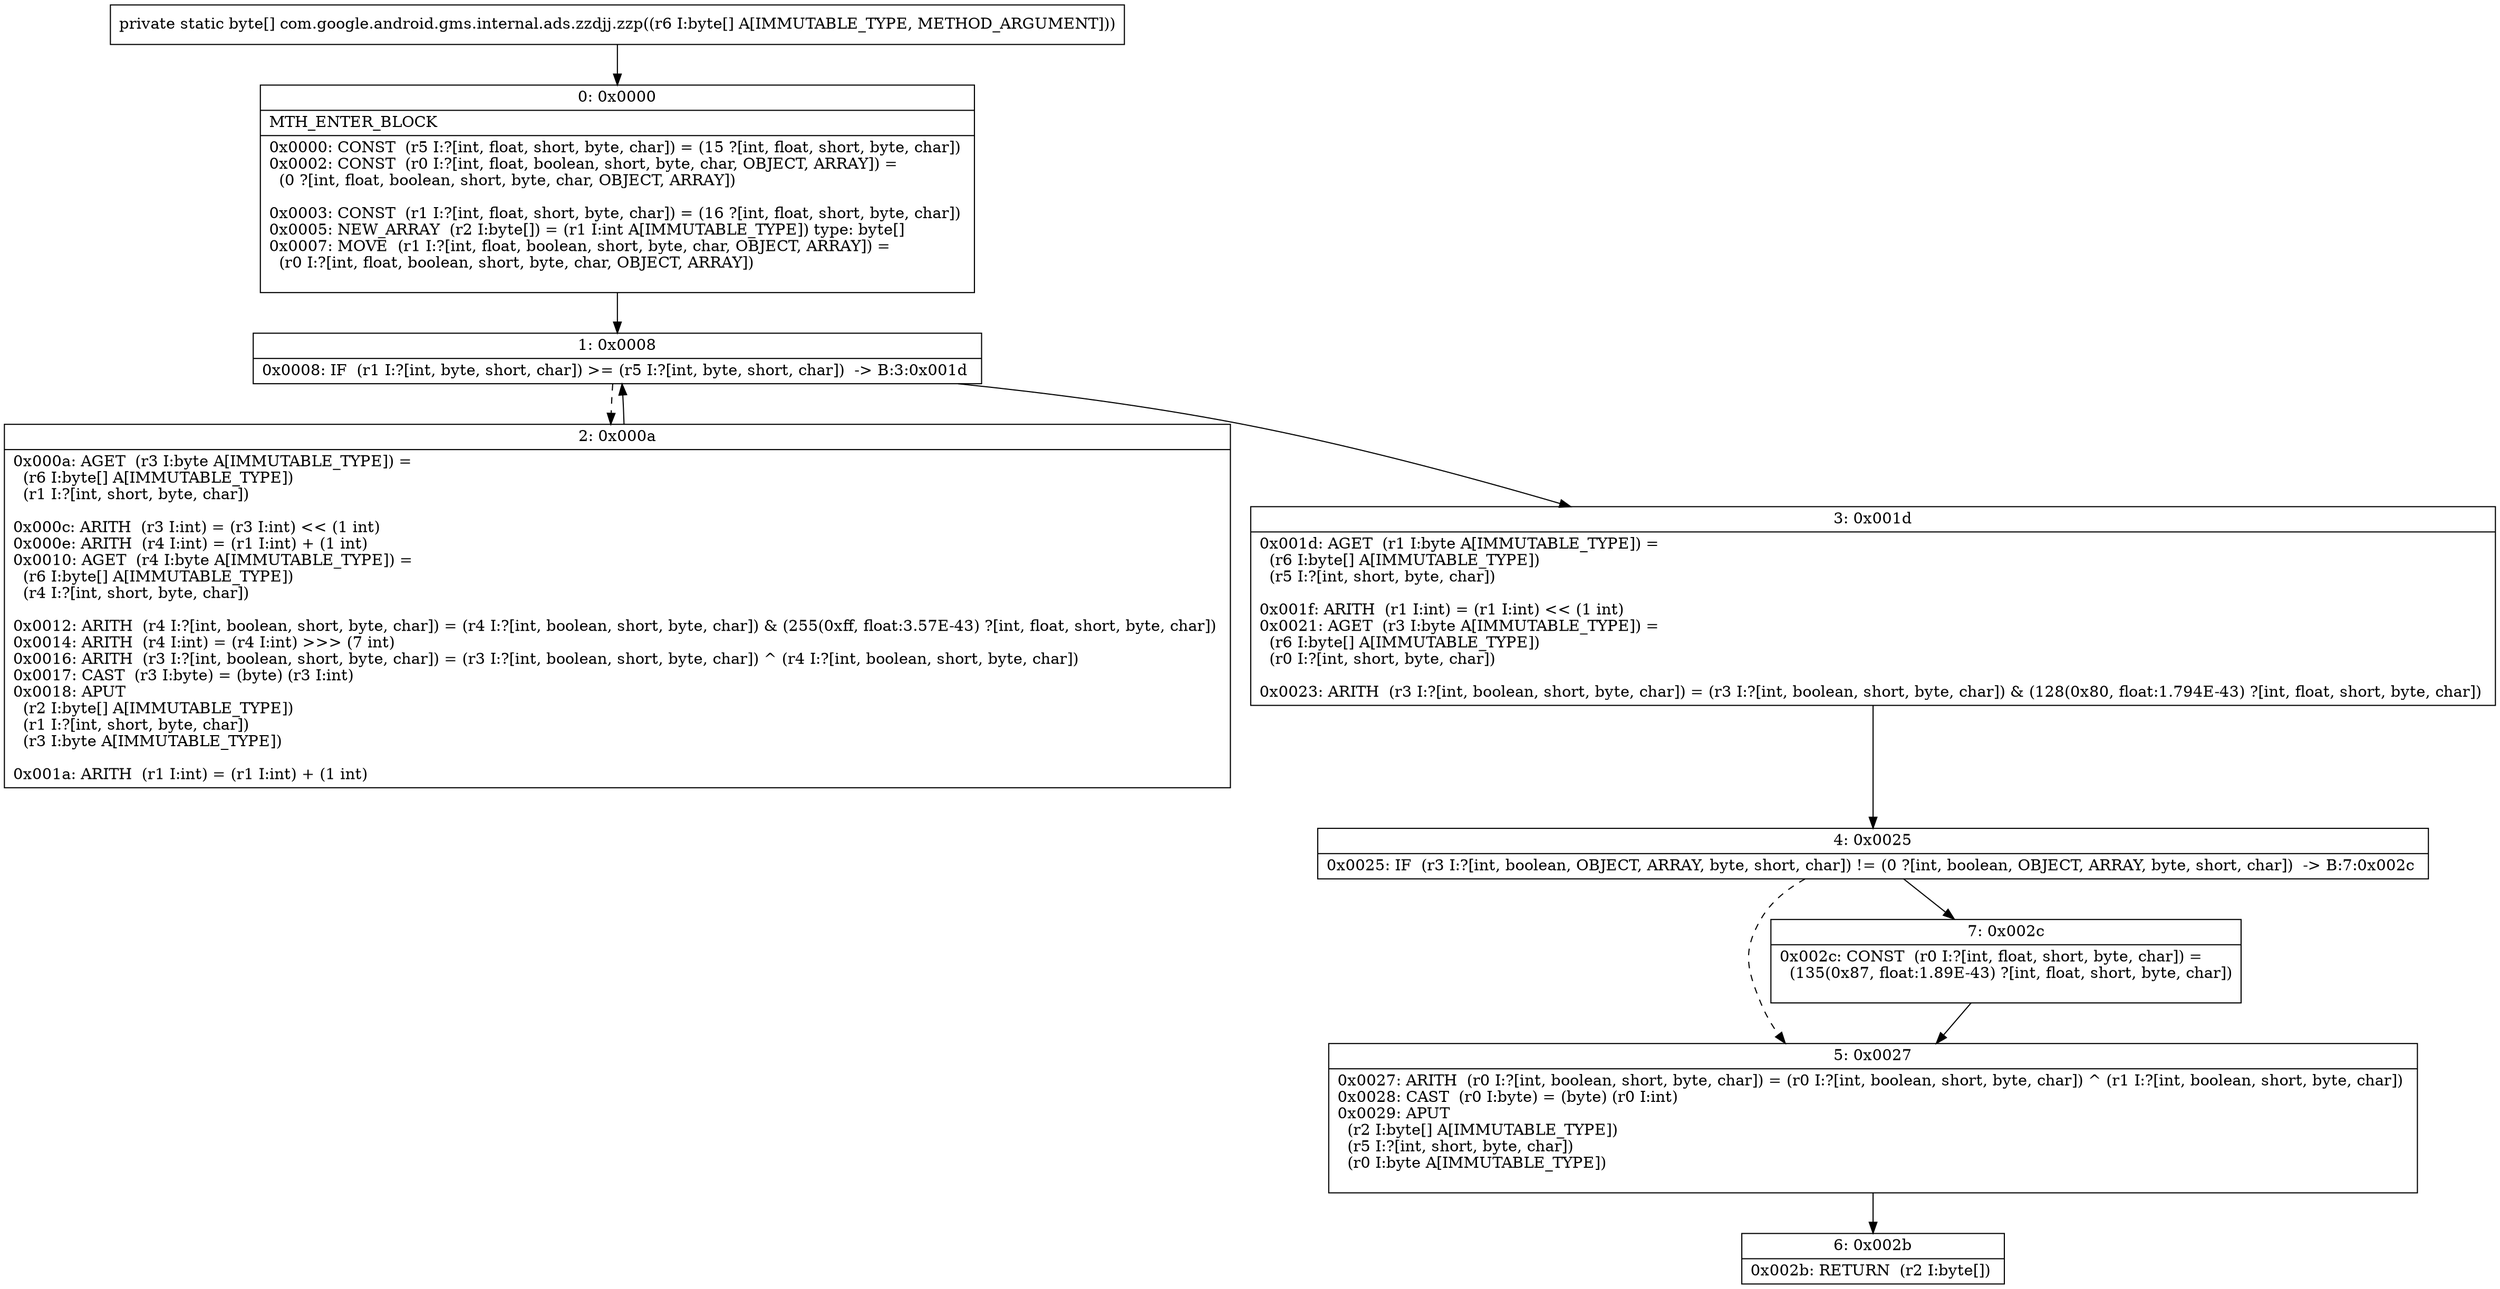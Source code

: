 digraph "CFG forcom.google.android.gms.internal.ads.zzdjj.zzp([B)[B" {
Node_0 [shape=record,label="{0\:\ 0x0000|MTH_ENTER_BLOCK\l|0x0000: CONST  (r5 I:?[int, float, short, byte, char]) = (15 ?[int, float, short, byte, char]) \l0x0002: CONST  (r0 I:?[int, float, boolean, short, byte, char, OBJECT, ARRAY]) = \l  (0 ?[int, float, boolean, short, byte, char, OBJECT, ARRAY])\l \l0x0003: CONST  (r1 I:?[int, float, short, byte, char]) = (16 ?[int, float, short, byte, char]) \l0x0005: NEW_ARRAY  (r2 I:byte[]) = (r1 I:int A[IMMUTABLE_TYPE]) type: byte[] \l0x0007: MOVE  (r1 I:?[int, float, boolean, short, byte, char, OBJECT, ARRAY]) = \l  (r0 I:?[int, float, boolean, short, byte, char, OBJECT, ARRAY])\l \l}"];
Node_1 [shape=record,label="{1\:\ 0x0008|0x0008: IF  (r1 I:?[int, byte, short, char]) \>= (r5 I:?[int, byte, short, char])  \-\> B:3:0x001d \l}"];
Node_2 [shape=record,label="{2\:\ 0x000a|0x000a: AGET  (r3 I:byte A[IMMUTABLE_TYPE]) = \l  (r6 I:byte[] A[IMMUTABLE_TYPE])\l  (r1 I:?[int, short, byte, char])\l \l0x000c: ARITH  (r3 I:int) = (r3 I:int) \<\< (1 int) \l0x000e: ARITH  (r4 I:int) = (r1 I:int) + (1 int) \l0x0010: AGET  (r4 I:byte A[IMMUTABLE_TYPE]) = \l  (r6 I:byte[] A[IMMUTABLE_TYPE])\l  (r4 I:?[int, short, byte, char])\l \l0x0012: ARITH  (r4 I:?[int, boolean, short, byte, char]) = (r4 I:?[int, boolean, short, byte, char]) & (255(0xff, float:3.57E\-43) ?[int, float, short, byte, char]) \l0x0014: ARITH  (r4 I:int) = (r4 I:int) \>\>\> (7 int) \l0x0016: ARITH  (r3 I:?[int, boolean, short, byte, char]) = (r3 I:?[int, boolean, short, byte, char]) ^ (r4 I:?[int, boolean, short, byte, char]) \l0x0017: CAST  (r3 I:byte) = (byte) (r3 I:int) \l0x0018: APUT  \l  (r2 I:byte[] A[IMMUTABLE_TYPE])\l  (r1 I:?[int, short, byte, char])\l  (r3 I:byte A[IMMUTABLE_TYPE])\l \l0x001a: ARITH  (r1 I:int) = (r1 I:int) + (1 int) \l}"];
Node_3 [shape=record,label="{3\:\ 0x001d|0x001d: AGET  (r1 I:byte A[IMMUTABLE_TYPE]) = \l  (r6 I:byte[] A[IMMUTABLE_TYPE])\l  (r5 I:?[int, short, byte, char])\l \l0x001f: ARITH  (r1 I:int) = (r1 I:int) \<\< (1 int) \l0x0021: AGET  (r3 I:byte A[IMMUTABLE_TYPE]) = \l  (r6 I:byte[] A[IMMUTABLE_TYPE])\l  (r0 I:?[int, short, byte, char])\l \l0x0023: ARITH  (r3 I:?[int, boolean, short, byte, char]) = (r3 I:?[int, boolean, short, byte, char]) & (128(0x80, float:1.794E\-43) ?[int, float, short, byte, char]) \l}"];
Node_4 [shape=record,label="{4\:\ 0x0025|0x0025: IF  (r3 I:?[int, boolean, OBJECT, ARRAY, byte, short, char]) != (0 ?[int, boolean, OBJECT, ARRAY, byte, short, char])  \-\> B:7:0x002c \l}"];
Node_5 [shape=record,label="{5\:\ 0x0027|0x0027: ARITH  (r0 I:?[int, boolean, short, byte, char]) = (r0 I:?[int, boolean, short, byte, char]) ^ (r1 I:?[int, boolean, short, byte, char]) \l0x0028: CAST  (r0 I:byte) = (byte) (r0 I:int) \l0x0029: APUT  \l  (r2 I:byte[] A[IMMUTABLE_TYPE])\l  (r5 I:?[int, short, byte, char])\l  (r0 I:byte A[IMMUTABLE_TYPE])\l \l}"];
Node_6 [shape=record,label="{6\:\ 0x002b|0x002b: RETURN  (r2 I:byte[]) \l}"];
Node_7 [shape=record,label="{7\:\ 0x002c|0x002c: CONST  (r0 I:?[int, float, short, byte, char]) = \l  (135(0x87, float:1.89E\-43) ?[int, float, short, byte, char])\l \l}"];
MethodNode[shape=record,label="{private static byte[] com.google.android.gms.internal.ads.zzdjj.zzp((r6 I:byte[] A[IMMUTABLE_TYPE, METHOD_ARGUMENT])) }"];
MethodNode -> Node_0;
Node_0 -> Node_1;
Node_1 -> Node_2[style=dashed];
Node_1 -> Node_3;
Node_2 -> Node_1;
Node_3 -> Node_4;
Node_4 -> Node_5[style=dashed];
Node_4 -> Node_7;
Node_5 -> Node_6;
Node_7 -> Node_5;
}


